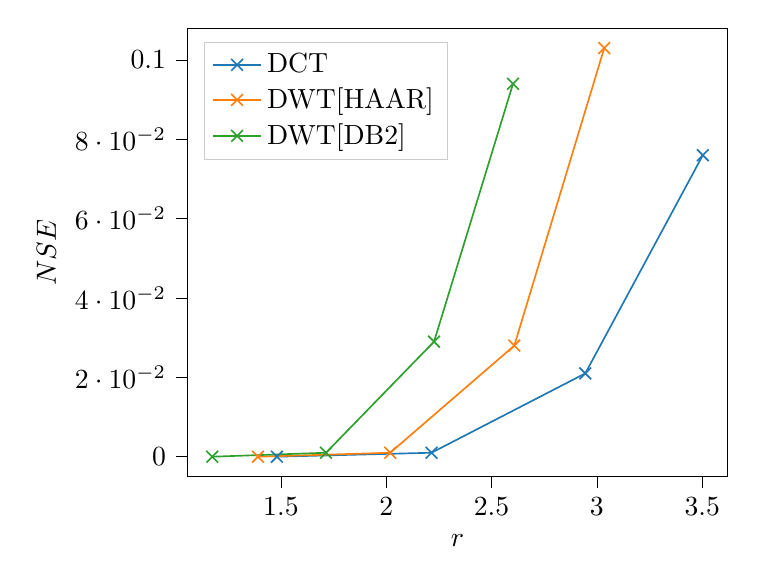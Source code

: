 % This file was created with tikzplotlib v0.10.1.
\begin{tikzpicture}

\definecolor{darkgray176}{RGB}{176,176,176}
\definecolor{darkorange25512714}{RGB}{255,127,14}
\definecolor{forestgreen4416044}{RGB}{44,160,44}
\definecolor{lightgray204}{RGB}{204,204,204}
\definecolor{steelblue31119180}{RGB}{31,119,180}

\begin{axis}[
legend cell align={left},
legend style={
  fill opacity=0.8,
  draw opacity=1,
  text opacity=1,
  at={(0.03,0.97)},
  anchor=north west,
  draw=lightgray204
},
tick align=outside,
tick pos=left,
x grid style={darkgray176},
xlabel={\(\displaystyle r\)},
xmin=1.057, xmax=3.619,
xtick style={color=black},
y grid style={darkgray176},
ylabel={\(\displaystyle NSE\)},
ymin=-0.005, ymax=0.108,
ytick style={color=black}
]
\addplot [semithick, steelblue31119180, mark=x, mark size=3.0, mark options={solid}]
table {%
3.503 0.076
2.945 0.021
2.215 0.001
1.481 0.0
};
\addlegendentry{DCT}
\addplot [semithick, darkorange25512714, mark=x, mark size=3.0, mark options={solid}]
table {%
3.035 0.103
2.608 0.028
2.019 0.001
1.391 0.0
};
\addlegendentry{DWT[HAAR]}
\addplot [semithick, forestgreen4416044, mark=x, mark size=3.0, mark options={solid}]
table {%
2.602 0.094
2.227 0.029
1.714 0.001
1.174 0.0
};
\addlegendentry{DWT[DB2]}
\end{axis}

\end{tikzpicture}
